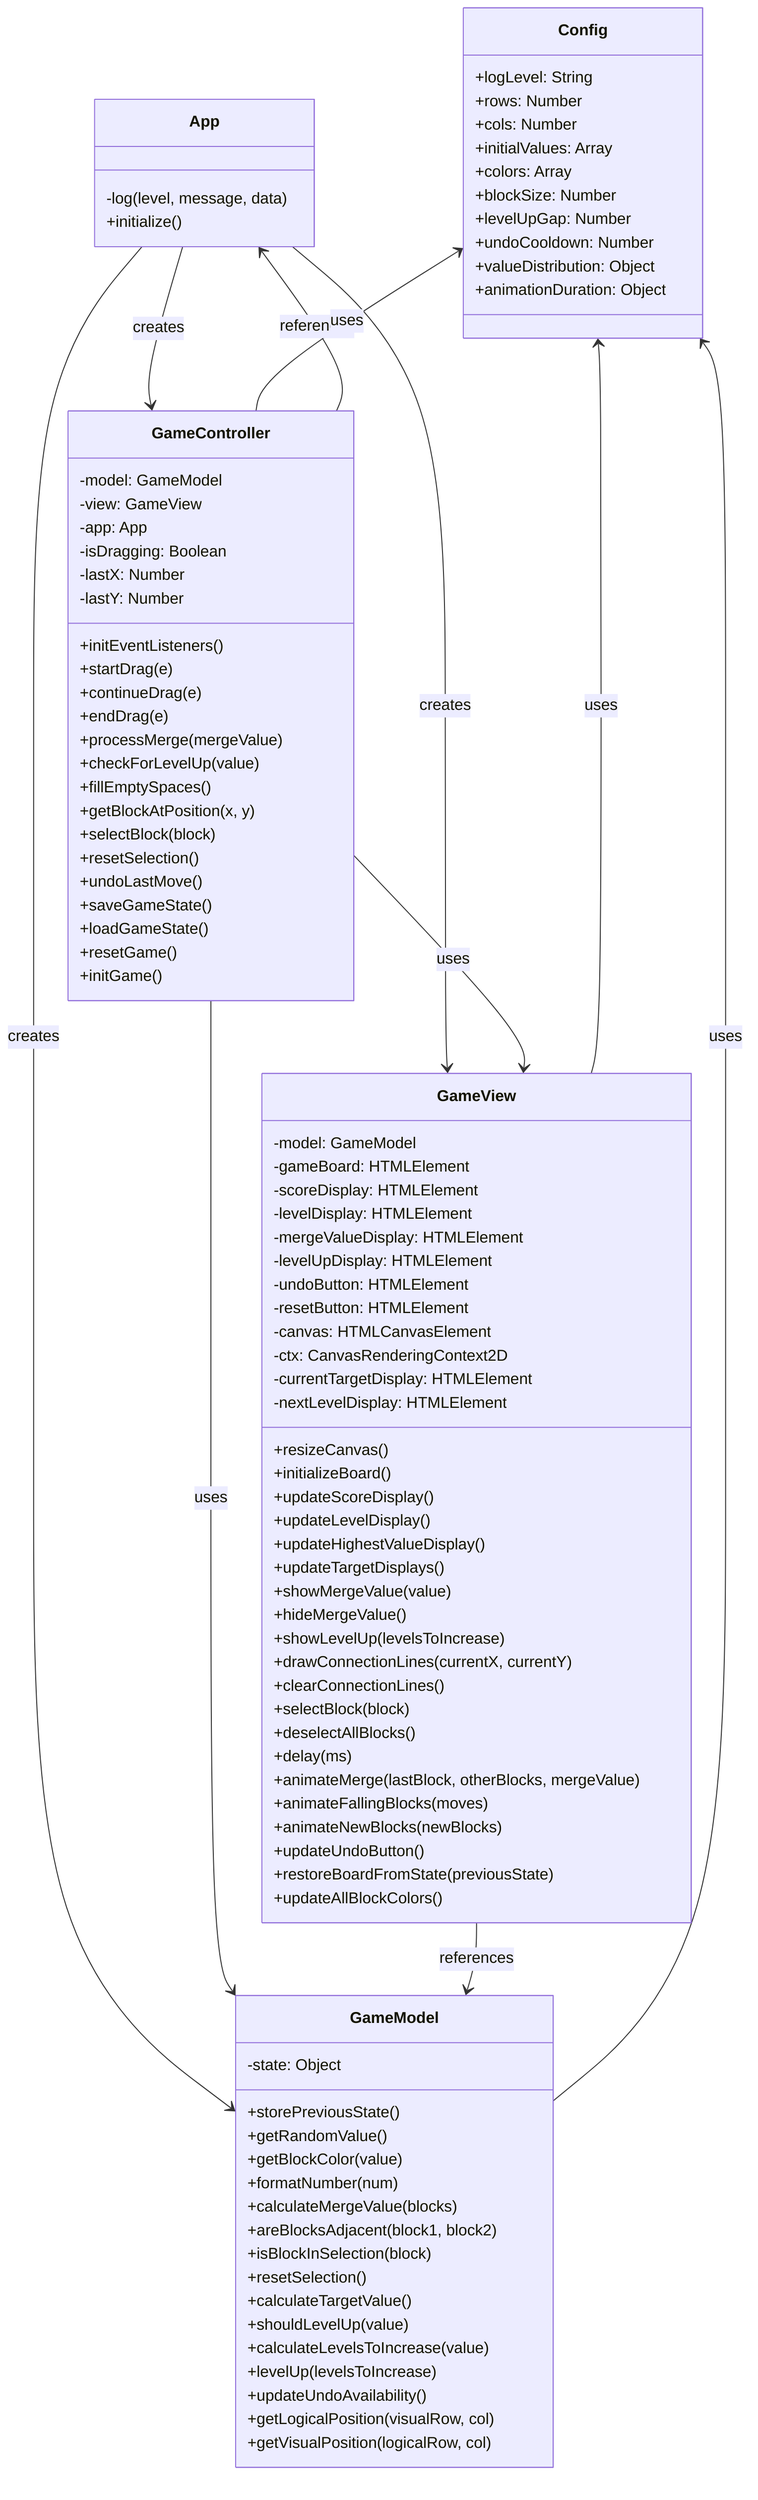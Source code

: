 classDiagram
    class App {
        -log(level, message, data)
        +initialize()
    }
    
    class Config {
        +logLevel: String
        +rows: Number
        +cols: Number
        +initialValues: Array
        +colors: Array
        +blockSize: Number
        +levelUpGap: Number
        +undoCooldown: Number
        +valueDistribution: Object
        +animationDuration: Object
    }
    
    class GameModel {
        -state: Object
        +storePreviousState()
        +getRandomValue()
        +getBlockColor(value)
        +formatNumber(num)
        +calculateMergeValue(blocks)
        +areBlocksAdjacent(block1, block2)
        +isBlockInSelection(block)
        +resetSelection()
        +calculateTargetValue()
        +shouldLevelUp(value)
        +calculateLevelsToIncrease(value)
        +levelUp(levelsToIncrease)
        +updateUndoAvailability()
        +getLogicalPosition(visualRow, col)
        +getVisualPosition(logicalRow, col)
    }
    
    class GameView {
        -model: GameModel
        -gameBoard: HTMLElement
        -scoreDisplay: HTMLElement
        -levelDisplay: HTMLElement
        -mergeValueDisplay: HTMLElement
        -levelUpDisplay: HTMLElement
        -undoButton: HTMLElement
        -resetButton: HTMLElement
        -canvas: HTMLCanvasElement
        -ctx: CanvasRenderingContext2D
        -currentTargetDisplay: HTMLElement
        -nextLevelDisplay: HTMLElement
        +resizeCanvas()
        +initializeBoard()
        +updateScoreDisplay()
        +updateLevelDisplay()
        +updateHighestValueDisplay()
        +updateTargetDisplays()
        +showMergeValue(value)
        +hideMergeValue()
        +showLevelUp(levelsToIncrease)
        +drawConnectionLines(currentX, currentY)
        +clearConnectionLines()
        +selectBlock(block)
        +deselectAllBlocks()
        +delay(ms)
        +animateMerge(lastBlock, otherBlocks, mergeValue)
        +animateFallingBlocks(moves)
        +animateNewBlocks(newBlocks)
        +updateUndoButton()
        +restoreBoardFromState(previousState)
        +updateAllBlockColors()
    }
    
    class GameController {
        -model: GameModel
        -view: GameView
        -app: App
        -isDragging: Boolean
        -lastX: Number
        -lastY: Number
        +initEventListeners()
        +startDrag(e)
        +continueDrag(e)
        +endDrag(e)
        +processMerge(mergeValue)
        +checkForLevelUp(value)
        +fillEmptySpaces()
        +getBlockAtPosition(x, y)
        +selectBlock(block)
        +resetSelection()
        +undoLastMove()
        +saveGameState()
        +loadGameState()
        +resetGame()
        +initGame()
    }
    
    App --> GameModel : creates
    App --> GameView : creates
    App --> GameController : creates
    GameController --> GameModel : uses
    GameController --> GameView : uses
    GameController --> App : references
    GameView --> GameModel : references
    Config <-- GameModel : uses
    Config <-- GameView : uses
    Config <-- GameController : uses